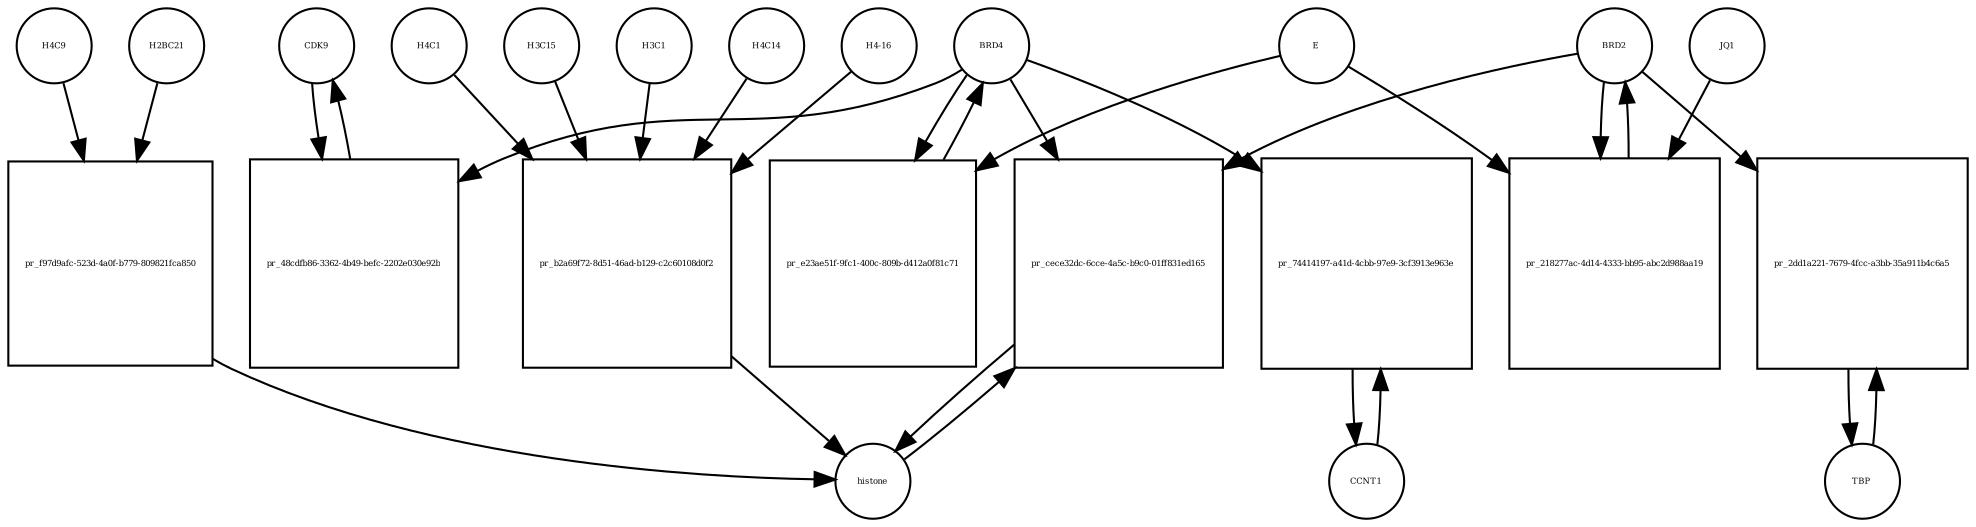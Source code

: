 strict digraph  {
CDK9 [annotation="", bipartite=0, cls=macromolecule, fontsize=4, label=CDK9, shape=circle];
"pr_48cdfb86-3362-4b49-befc-2202e030e92b" [annotation="", bipartite=1, cls=process, fontsize=4, label="pr_48cdfb86-3362-4b49-befc-2202e030e92b", shape=square];
BRD4 [annotation="", bipartite=0, cls=macromolecule, fontsize=4, label=BRD4, shape=circle];
CCNT1 [annotation="", bipartite=0, cls=macromolecule, fontsize=4, label=CCNT1, shape=circle];
"pr_74414197-a41d-4cbb-97e9-3cf3913e963e" [annotation="", bipartite=1, cls=process, fontsize=4, label="pr_74414197-a41d-4cbb-97e9-3cf3913e963e", shape=square];
histone [annotation="", bipartite=0, cls=complex, fontsize=4, label=histone, shape=circle];
"pr_cece32dc-6cce-4a5c-b9c0-01ff831ed165" [annotation="", bipartite=1, cls=process, fontsize=4, label="pr_cece32dc-6cce-4a5c-b9c0-01ff831ed165", shape=square];
BRD2 [annotation="", bipartite=0, cls=macromolecule, fontsize=4, label=BRD2, shape=circle];
"pr_e23ae51f-9fc1-400c-809b-d412a0f81c71" [annotation="", bipartite=1, cls=process, fontsize=4, label="pr_e23ae51f-9fc1-400c-809b-d412a0f81c71", shape=square];
E [annotation=urn_miriam_ncbiprotein_BCD58755, bipartite=0, cls=macromolecule, fontsize=4, label=E, shape=circle];
H4C14 [annotation="", bipartite=0, cls=macromolecule, fontsize=4, label=H4C14, shape=circle];
"pr_b2a69f72-8d51-46ad-b129-c2c60108d0f2" [annotation="", bipartite=1, cls=process, fontsize=4, label="pr_b2a69f72-8d51-46ad-b129-c2c60108d0f2", shape=square];
"H4-16" [annotation="", bipartite=0, cls=macromolecule, fontsize=4, label="H4-16", shape=circle];
H4C1 [annotation="", bipartite=0, cls=macromolecule, fontsize=4, label=H4C1, shape=circle];
H3C15 [annotation="", bipartite=0, cls=macromolecule, fontsize=4, label=H3C15, shape=circle];
H3C1 [annotation="", bipartite=0, cls=macromolecule, fontsize=4, label=H3C1, shape=circle];
"pr_218277ac-4d14-4333-bb95-abc2d988aa19" [annotation="", bipartite=1, cls=process, fontsize=4, label="pr_218277ac-4d14-4333-bb95-abc2d988aa19", shape=square];
JQ1 [annotation="", bipartite=0, cls=macromolecule, fontsize=4, label=JQ1, shape=circle];
TBP [annotation="", bipartite=0, cls=macromolecule, fontsize=4, label=TBP, shape=circle];
"pr_2dd1a221-7679-4fcc-a3bb-35a911b4c6a5" [annotation="", bipartite=1, cls=process, fontsize=4, label="pr_2dd1a221-7679-4fcc-a3bb-35a911b4c6a5", shape=square];
H4C9 [annotation="", bipartite=0, cls=macromolecule, fontsize=4, label=H4C9, shape=circle];
"pr_f97d9afc-523d-4a0f-b779-809821fca850" [annotation="", bipartite=1, cls=process, fontsize=4, label="pr_f97d9afc-523d-4a0f-b779-809821fca850", shape=square];
H2BC21 [annotation="", bipartite=0, cls=macromolecule, fontsize=4, label=H2BC21, shape=circle];
CDK9 -> "pr_48cdfb86-3362-4b49-befc-2202e030e92b"  [annotation="", interaction_type=consumption];
"pr_48cdfb86-3362-4b49-befc-2202e030e92b" -> CDK9  [annotation="", interaction_type=production];
BRD4 -> "pr_48cdfb86-3362-4b49-befc-2202e030e92b"  [annotation=urn_miriam_taxonomy_10090, interaction_type=catalysis];
BRD4 -> "pr_74414197-a41d-4cbb-97e9-3cf3913e963e"  [annotation="", interaction_type=catalysis];
BRD4 -> "pr_cece32dc-6cce-4a5c-b9c0-01ff831ed165"  [annotation="urn_miriam_doi_10.1038%2Fnsmb.3228.|urn_miriam_doi_10.1016%2Fj.molcel.2008.01.018", interaction_type=catalysis];
BRD4 -> "pr_e23ae51f-9fc1-400c-809b-d412a0f81c71"  [annotation="", interaction_type=consumption];
CCNT1 -> "pr_74414197-a41d-4cbb-97e9-3cf3913e963e"  [annotation="", interaction_type=consumption];
"pr_74414197-a41d-4cbb-97e9-3cf3913e963e" -> CCNT1  [annotation="", interaction_type=production];
histone -> "pr_cece32dc-6cce-4a5c-b9c0-01ff831ed165"  [annotation="", interaction_type=consumption];
"pr_cece32dc-6cce-4a5c-b9c0-01ff831ed165" -> histone  [annotation="", interaction_type=production];
BRD2 -> "pr_cece32dc-6cce-4a5c-b9c0-01ff831ed165"  [annotation="urn_miriam_doi_10.1038%2Fnsmb.3228.|urn_miriam_doi_10.1016%2Fj.molcel.2008.01.018", interaction_type=catalysis];
BRD2 -> "pr_218277ac-4d14-4333-bb95-abc2d988aa19"  [annotation="", interaction_type=consumption];
BRD2 -> "pr_2dd1a221-7679-4fcc-a3bb-35a911b4c6a5"  [annotation="urn_miriam_doi_10.1007%2Fs11010-006-9223-6", interaction_type=catalysis];
"pr_e23ae51f-9fc1-400c-809b-d412a0f81c71" -> BRD4  [annotation="", interaction_type=production];
E -> "pr_e23ae51f-9fc1-400c-809b-d412a0f81c71"  [annotation="urn_miriam_doi_10.1038%2Fs41586-020-2286-9", interaction_type=inhibition];
E -> "pr_218277ac-4d14-4333-bb95-abc2d988aa19"  [annotation="urn_miriam_doi_10.1038%2Fs41586-020-2286-9|urn_miriam_doi_10.1080%2F15592294.2018.1469891", interaction_type=inhibition];
H4C14 -> "pr_b2a69f72-8d51-46ad-b129-c2c60108d0f2"  [annotation="", interaction_type=consumption];
"pr_b2a69f72-8d51-46ad-b129-c2c60108d0f2" -> histone  [annotation="", interaction_type=production];
"H4-16" -> "pr_b2a69f72-8d51-46ad-b129-c2c60108d0f2"  [annotation="", interaction_type=consumption];
H4C1 -> "pr_b2a69f72-8d51-46ad-b129-c2c60108d0f2"  [annotation="", interaction_type=consumption];
H3C15 -> "pr_b2a69f72-8d51-46ad-b129-c2c60108d0f2"  [annotation="", interaction_type=consumption];
H3C1 -> "pr_b2a69f72-8d51-46ad-b129-c2c60108d0f2"  [annotation="", interaction_type=consumption];
"pr_218277ac-4d14-4333-bb95-abc2d988aa19" -> BRD2  [annotation="", interaction_type=production];
JQ1 -> "pr_218277ac-4d14-4333-bb95-abc2d988aa19"  [annotation="urn_miriam_doi_10.1038%2Fs41586-020-2286-9|urn_miriam_doi_10.1080%2F15592294.2018.1469891", interaction_type=inhibition];
TBP -> "pr_2dd1a221-7679-4fcc-a3bb-35a911b4c6a5"  [annotation="", interaction_type=consumption];
"pr_2dd1a221-7679-4fcc-a3bb-35a911b4c6a5" -> TBP  [annotation="", interaction_type=production];
H4C9 -> "pr_f97d9afc-523d-4a0f-b779-809821fca850"  [annotation="", interaction_type=consumption];
"pr_f97d9afc-523d-4a0f-b779-809821fca850" -> histone  [annotation="", interaction_type=production];
H2BC21 -> "pr_f97d9afc-523d-4a0f-b779-809821fca850"  [annotation="", interaction_type=consumption];
}
